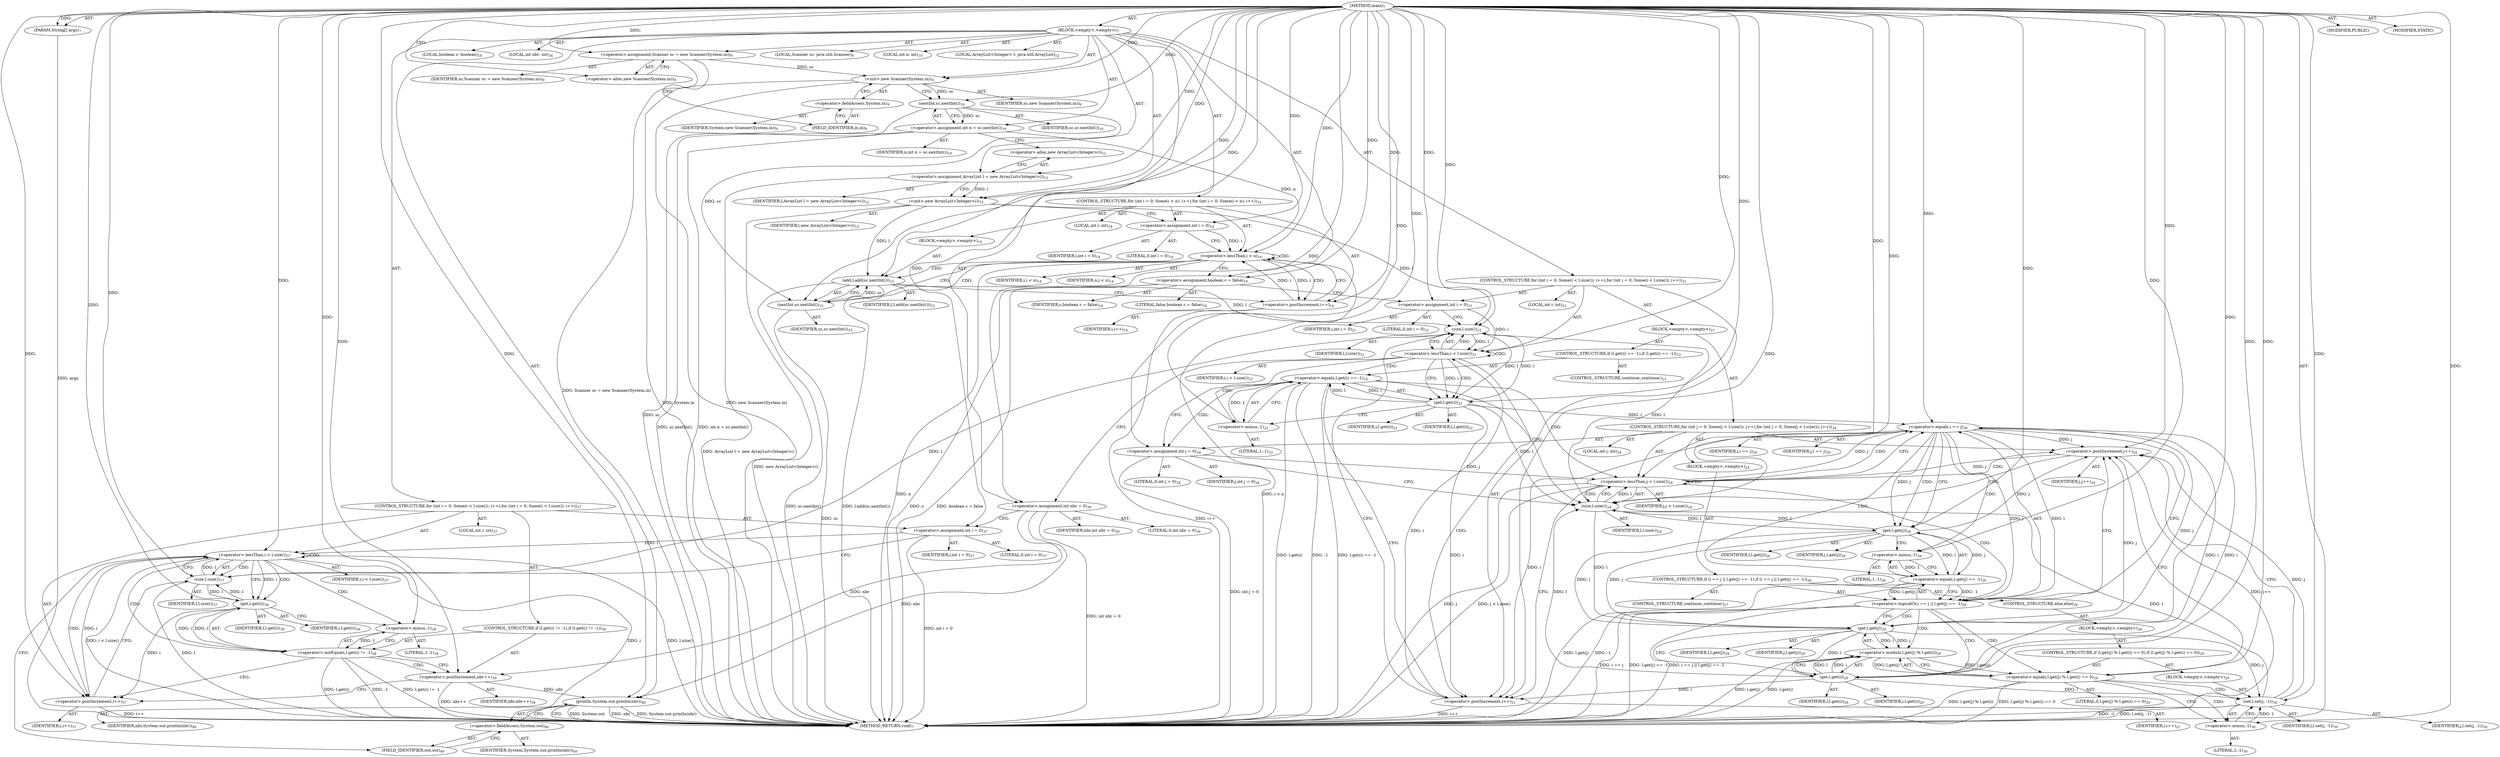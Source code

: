 digraph "main" {  
"21" [label = <(METHOD,main)<SUB>7</SUB>> ]
"22" [label = <(PARAM,String[] args)<SUB>7</SUB>> ]
"23" [label = <(BLOCK,&lt;empty&gt;,&lt;empty&gt;)<SUB>7</SUB>> ]
"4" [label = <(LOCAL,Scanner sc: java.util.Scanner)<SUB>9</SUB>> ]
"24" [label = <(&lt;operator&gt;.assignment,Scanner sc = new Scanner(System.in))<SUB>9</SUB>> ]
"25" [label = <(IDENTIFIER,sc,Scanner sc = new Scanner(System.in))<SUB>9</SUB>> ]
"26" [label = <(&lt;operator&gt;.alloc,new Scanner(System.in))<SUB>9</SUB>> ]
"27" [label = <(&lt;init&gt;,new Scanner(System.in))<SUB>9</SUB>> ]
"3" [label = <(IDENTIFIER,sc,new Scanner(System.in))<SUB>9</SUB>> ]
"28" [label = <(&lt;operator&gt;.fieldAccess,System.in)<SUB>9</SUB>> ]
"29" [label = <(IDENTIFIER,System,new Scanner(System.in))<SUB>9</SUB>> ]
"30" [label = <(FIELD_IDENTIFIER,in,in)<SUB>9</SUB>> ]
"31" [label = <(LOCAL,int n: int)<SUB>10</SUB>> ]
"32" [label = <(&lt;operator&gt;.assignment,int n = sc.nextInt())<SUB>10</SUB>> ]
"33" [label = <(IDENTIFIER,n,int n = sc.nextInt())<SUB>10</SUB>> ]
"34" [label = <(nextInt,sc.nextInt())<SUB>10</SUB>> ]
"35" [label = <(IDENTIFIER,sc,sc.nextInt())<SUB>10</SUB>> ]
"6" [label = <(LOCAL,ArrayList&lt;Integer&gt; l: java.util.ArrayList)<SUB>12</SUB>> ]
"36" [label = <(&lt;operator&gt;.assignment,ArrayList l = new ArrayList&lt;Integer&gt;())<SUB>12</SUB>> ]
"37" [label = <(IDENTIFIER,l,ArrayList l = new ArrayList&lt;Integer&gt;())<SUB>12</SUB>> ]
"38" [label = <(&lt;operator&gt;.alloc,new ArrayList&lt;Integer&gt;())<SUB>12</SUB>> ]
"39" [label = <(&lt;init&gt;,new ArrayList&lt;Integer&gt;())<SUB>12</SUB>> ]
"5" [label = <(IDENTIFIER,l,new ArrayList&lt;Integer&gt;())<SUB>12</SUB>> ]
"40" [label = <(CONTROL_STRUCTURE,for (int i = 0; Some(i &lt; n); i++),for (int i = 0; Some(i &lt; n); i++))<SUB>14</SUB>> ]
"41" [label = <(LOCAL,int i: int)<SUB>14</SUB>> ]
"42" [label = <(&lt;operator&gt;.assignment,int i = 0)<SUB>14</SUB>> ]
"43" [label = <(IDENTIFIER,i,int i = 0)<SUB>14</SUB>> ]
"44" [label = <(LITERAL,0,int i = 0)<SUB>14</SUB>> ]
"45" [label = <(&lt;operator&gt;.lessThan,i &lt; n)<SUB>14</SUB>> ]
"46" [label = <(IDENTIFIER,i,i &lt; n)<SUB>14</SUB>> ]
"47" [label = <(IDENTIFIER,n,i &lt; n)<SUB>14</SUB>> ]
"48" [label = <(&lt;operator&gt;.postIncrement,i++)<SUB>14</SUB>> ]
"49" [label = <(IDENTIFIER,i,i++)<SUB>14</SUB>> ]
"50" [label = <(BLOCK,&lt;empty&gt;,&lt;empty&gt;)<SUB>14</SUB>> ]
"51" [label = <(add,l.add(sc.nextInt()))<SUB>15</SUB>> ]
"52" [label = <(IDENTIFIER,l,l.add(sc.nextInt()))<SUB>15</SUB>> ]
"53" [label = <(nextInt,sc.nextInt())<SUB>15</SUB>> ]
"54" [label = <(IDENTIFIER,sc,sc.nextInt())<SUB>15</SUB>> ]
"55" [label = <(LOCAL,boolean c: boolean)<SUB>18</SUB>> ]
"56" [label = <(&lt;operator&gt;.assignment,boolean c = false)<SUB>18</SUB>> ]
"57" [label = <(IDENTIFIER,c,boolean c = false)<SUB>18</SUB>> ]
"58" [label = <(LITERAL,false,boolean c = false)<SUB>18</SUB>> ]
"59" [label = <(CONTROL_STRUCTURE,for (int i = 0; Some(i &lt; l.size()); i++),for (int i = 0; Some(i &lt; l.size()); i++))<SUB>21</SUB>> ]
"60" [label = <(LOCAL,int i: int)<SUB>21</SUB>> ]
"61" [label = <(&lt;operator&gt;.assignment,int i = 0)<SUB>21</SUB>> ]
"62" [label = <(IDENTIFIER,i,int i = 0)<SUB>21</SUB>> ]
"63" [label = <(LITERAL,0,int i = 0)<SUB>21</SUB>> ]
"64" [label = <(&lt;operator&gt;.lessThan,i &lt; l.size())<SUB>21</SUB>> ]
"65" [label = <(IDENTIFIER,i,i &lt; l.size())<SUB>21</SUB>> ]
"66" [label = <(size,l.size())<SUB>21</SUB>> ]
"67" [label = <(IDENTIFIER,l,l.size())<SUB>21</SUB>> ]
"68" [label = <(&lt;operator&gt;.postIncrement,i++)<SUB>21</SUB>> ]
"69" [label = <(IDENTIFIER,i,i++)<SUB>21</SUB>> ]
"70" [label = <(BLOCK,&lt;empty&gt;,&lt;empty&gt;)<SUB>21</SUB>> ]
"71" [label = <(CONTROL_STRUCTURE,if (l.get(i) == -1),if (l.get(i) == -1))<SUB>22</SUB>> ]
"72" [label = <(&lt;operator&gt;.equals,l.get(i) == -1)<SUB>22</SUB>> ]
"73" [label = <(get,l.get(i))<SUB>22</SUB>> ]
"74" [label = <(IDENTIFIER,l,l.get(i))<SUB>22</SUB>> ]
"75" [label = <(IDENTIFIER,i,l.get(i))<SUB>22</SUB>> ]
"76" [label = <(&lt;operator&gt;.minus,-1)<SUB>22</SUB>> ]
"77" [label = <(LITERAL,1,-1)<SUB>22</SUB>> ]
"78" [label = <(CONTROL_STRUCTURE,continue;,continue;)<SUB>23</SUB>> ]
"79" [label = <(CONTROL_STRUCTURE,for (int j = 0; Some(j &lt; l.size()); j++),for (int j = 0; Some(j &lt; l.size()); j++))<SUB>24</SUB>> ]
"80" [label = <(LOCAL,int j: int)<SUB>24</SUB>> ]
"81" [label = <(&lt;operator&gt;.assignment,int j = 0)<SUB>24</SUB>> ]
"82" [label = <(IDENTIFIER,j,int j = 0)<SUB>24</SUB>> ]
"83" [label = <(LITERAL,0,int j = 0)<SUB>24</SUB>> ]
"84" [label = <(&lt;operator&gt;.lessThan,j &lt; l.size())<SUB>24</SUB>> ]
"85" [label = <(IDENTIFIER,j,j &lt; l.size())<SUB>24</SUB>> ]
"86" [label = <(size,l.size())<SUB>24</SUB>> ]
"87" [label = <(IDENTIFIER,l,l.size())<SUB>24</SUB>> ]
"88" [label = <(&lt;operator&gt;.postIncrement,j++)<SUB>24</SUB>> ]
"89" [label = <(IDENTIFIER,j,j++)<SUB>24</SUB>> ]
"90" [label = <(BLOCK,&lt;empty&gt;,&lt;empty&gt;)<SUB>24</SUB>> ]
"91" [label = <(CONTROL_STRUCTURE,if (i == j || l.get(j) == -1),if (i == j || l.get(j) == -1))<SUB>26</SUB>> ]
"92" [label = <(&lt;operator&gt;.logicalOr,i == j || l.get(j) == -1)<SUB>26</SUB>> ]
"93" [label = <(&lt;operator&gt;.equals,i == j)<SUB>26</SUB>> ]
"94" [label = <(IDENTIFIER,i,i == j)<SUB>26</SUB>> ]
"95" [label = <(IDENTIFIER,j,i == j)<SUB>26</SUB>> ]
"96" [label = <(&lt;operator&gt;.equals,l.get(j) == -1)<SUB>26</SUB>> ]
"97" [label = <(get,l.get(j))<SUB>26</SUB>> ]
"98" [label = <(IDENTIFIER,l,l.get(j))<SUB>26</SUB>> ]
"99" [label = <(IDENTIFIER,j,l.get(j))<SUB>26</SUB>> ]
"100" [label = <(&lt;operator&gt;.minus,-1)<SUB>26</SUB>> ]
"101" [label = <(LITERAL,1,-1)<SUB>26</SUB>> ]
"102" [label = <(CONTROL_STRUCTURE,continue;,continue;)<SUB>27</SUB>> ]
"103" [label = <(CONTROL_STRUCTURE,else,else)<SUB>28</SUB>> ]
"104" [label = <(BLOCK,&lt;empty&gt;,&lt;empty&gt;)<SUB>28</SUB>> ]
"105" [label = <(CONTROL_STRUCTURE,if (l.get(j) % l.get(i) == 0),if (l.get(j) % l.get(i) == 0))<SUB>29</SUB>> ]
"106" [label = <(&lt;operator&gt;.equals,l.get(j) % l.get(i) == 0)<SUB>29</SUB>> ]
"107" [label = <(&lt;operator&gt;.modulo,l.get(j) % l.get(i))<SUB>29</SUB>> ]
"108" [label = <(get,l.get(j))<SUB>29</SUB>> ]
"109" [label = <(IDENTIFIER,l,l.get(j))<SUB>29</SUB>> ]
"110" [label = <(IDENTIFIER,j,l.get(j))<SUB>29</SUB>> ]
"111" [label = <(get,l.get(i))<SUB>29</SUB>> ]
"112" [label = <(IDENTIFIER,l,l.get(i))<SUB>29</SUB>> ]
"113" [label = <(IDENTIFIER,i,l.get(i))<SUB>29</SUB>> ]
"114" [label = <(LITERAL,0,l.get(j) % l.get(i) == 0)<SUB>29</SUB>> ]
"115" [label = <(BLOCK,&lt;empty&gt;,&lt;empty&gt;)<SUB>29</SUB>> ]
"116" [label = <(set,l.set(j, -1))<SUB>30</SUB>> ]
"117" [label = <(IDENTIFIER,l,l.set(j, -1))<SUB>30</SUB>> ]
"118" [label = <(IDENTIFIER,j,l.set(j, -1))<SUB>30</SUB>> ]
"119" [label = <(&lt;operator&gt;.minus,-1)<SUB>30</SUB>> ]
"120" [label = <(LITERAL,1,-1)<SUB>30</SUB>> ]
"121" [label = <(LOCAL,int nbr: int)<SUB>36</SUB>> ]
"122" [label = <(&lt;operator&gt;.assignment,int nbr = 0)<SUB>36</SUB>> ]
"123" [label = <(IDENTIFIER,nbr,int nbr = 0)<SUB>36</SUB>> ]
"124" [label = <(LITERAL,0,int nbr = 0)<SUB>36</SUB>> ]
"125" [label = <(CONTROL_STRUCTURE,for (int i = 0; Some(i &lt; l.size()); i++),for (int i = 0; Some(i &lt; l.size()); i++))<SUB>37</SUB>> ]
"126" [label = <(LOCAL,int i: int)<SUB>37</SUB>> ]
"127" [label = <(&lt;operator&gt;.assignment,int i = 0)<SUB>37</SUB>> ]
"128" [label = <(IDENTIFIER,i,int i = 0)<SUB>37</SUB>> ]
"129" [label = <(LITERAL,0,int i = 0)<SUB>37</SUB>> ]
"130" [label = <(&lt;operator&gt;.lessThan,i &lt; l.size())<SUB>37</SUB>> ]
"131" [label = <(IDENTIFIER,i,i &lt; l.size())<SUB>37</SUB>> ]
"132" [label = <(size,l.size())<SUB>37</SUB>> ]
"133" [label = <(IDENTIFIER,l,l.size())<SUB>37</SUB>> ]
"134" [label = <(&lt;operator&gt;.postIncrement,i++)<SUB>37</SUB>> ]
"135" [label = <(IDENTIFIER,i,i++)<SUB>37</SUB>> ]
"136" [label = <(CONTROL_STRUCTURE,if (l.get(i) != -1),if (l.get(i) != -1))<SUB>38</SUB>> ]
"137" [label = <(&lt;operator&gt;.notEquals,l.get(i) != -1)<SUB>38</SUB>> ]
"138" [label = <(get,l.get(i))<SUB>38</SUB>> ]
"139" [label = <(IDENTIFIER,l,l.get(i))<SUB>38</SUB>> ]
"140" [label = <(IDENTIFIER,i,l.get(i))<SUB>38</SUB>> ]
"141" [label = <(&lt;operator&gt;.minus,-1)<SUB>38</SUB>> ]
"142" [label = <(LITERAL,1,-1)<SUB>38</SUB>> ]
"143" [label = <(&lt;operator&gt;.postIncrement,nbr++)<SUB>39</SUB>> ]
"144" [label = <(IDENTIFIER,nbr,nbr++)<SUB>39</SUB>> ]
"145" [label = <(println,System.out.println(nbr))<SUB>40</SUB>> ]
"146" [label = <(&lt;operator&gt;.fieldAccess,System.out)<SUB>40</SUB>> ]
"147" [label = <(IDENTIFIER,System,System.out.println(nbr))<SUB>40</SUB>> ]
"148" [label = <(FIELD_IDENTIFIER,out,out)<SUB>40</SUB>> ]
"149" [label = <(IDENTIFIER,nbr,System.out.println(nbr))<SUB>40</SUB>> ]
"150" [label = <(MODIFIER,PUBLIC)> ]
"151" [label = <(MODIFIER,STATIC)> ]
"152" [label = <(METHOD_RETURN,void)<SUB>7</SUB>> ]
  "21" -> "22"  [ label = "AST: "] 
  "21" -> "23"  [ label = "AST: "] 
  "21" -> "150"  [ label = "AST: "] 
  "21" -> "151"  [ label = "AST: "] 
  "21" -> "152"  [ label = "AST: "] 
  "23" -> "4"  [ label = "AST: "] 
  "23" -> "24"  [ label = "AST: "] 
  "23" -> "27"  [ label = "AST: "] 
  "23" -> "31"  [ label = "AST: "] 
  "23" -> "32"  [ label = "AST: "] 
  "23" -> "6"  [ label = "AST: "] 
  "23" -> "36"  [ label = "AST: "] 
  "23" -> "39"  [ label = "AST: "] 
  "23" -> "40"  [ label = "AST: "] 
  "23" -> "55"  [ label = "AST: "] 
  "23" -> "56"  [ label = "AST: "] 
  "23" -> "59"  [ label = "AST: "] 
  "23" -> "121"  [ label = "AST: "] 
  "23" -> "122"  [ label = "AST: "] 
  "23" -> "125"  [ label = "AST: "] 
  "23" -> "145"  [ label = "AST: "] 
  "24" -> "25"  [ label = "AST: "] 
  "24" -> "26"  [ label = "AST: "] 
  "27" -> "3"  [ label = "AST: "] 
  "27" -> "28"  [ label = "AST: "] 
  "28" -> "29"  [ label = "AST: "] 
  "28" -> "30"  [ label = "AST: "] 
  "32" -> "33"  [ label = "AST: "] 
  "32" -> "34"  [ label = "AST: "] 
  "34" -> "35"  [ label = "AST: "] 
  "36" -> "37"  [ label = "AST: "] 
  "36" -> "38"  [ label = "AST: "] 
  "39" -> "5"  [ label = "AST: "] 
  "40" -> "41"  [ label = "AST: "] 
  "40" -> "42"  [ label = "AST: "] 
  "40" -> "45"  [ label = "AST: "] 
  "40" -> "48"  [ label = "AST: "] 
  "40" -> "50"  [ label = "AST: "] 
  "42" -> "43"  [ label = "AST: "] 
  "42" -> "44"  [ label = "AST: "] 
  "45" -> "46"  [ label = "AST: "] 
  "45" -> "47"  [ label = "AST: "] 
  "48" -> "49"  [ label = "AST: "] 
  "50" -> "51"  [ label = "AST: "] 
  "51" -> "52"  [ label = "AST: "] 
  "51" -> "53"  [ label = "AST: "] 
  "53" -> "54"  [ label = "AST: "] 
  "56" -> "57"  [ label = "AST: "] 
  "56" -> "58"  [ label = "AST: "] 
  "59" -> "60"  [ label = "AST: "] 
  "59" -> "61"  [ label = "AST: "] 
  "59" -> "64"  [ label = "AST: "] 
  "59" -> "68"  [ label = "AST: "] 
  "59" -> "70"  [ label = "AST: "] 
  "61" -> "62"  [ label = "AST: "] 
  "61" -> "63"  [ label = "AST: "] 
  "64" -> "65"  [ label = "AST: "] 
  "64" -> "66"  [ label = "AST: "] 
  "66" -> "67"  [ label = "AST: "] 
  "68" -> "69"  [ label = "AST: "] 
  "70" -> "71"  [ label = "AST: "] 
  "70" -> "79"  [ label = "AST: "] 
  "71" -> "72"  [ label = "AST: "] 
  "71" -> "78"  [ label = "AST: "] 
  "72" -> "73"  [ label = "AST: "] 
  "72" -> "76"  [ label = "AST: "] 
  "73" -> "74"  [ label = "AST: "] 
  "73" -> "75"  [ label = "AST: "] 
  "76" -> "77"  [ label = "AST: "] 
  "79" -> "80"  [ label = "AST: "] 
  "79" -> "81"  [ label = "AST: "] 
  "79" -> "84"  [ label = "AST: "] 
  "79" -> "88"  [ label = "AST: "] 
  "79" -> "90"  [ label = "AST: "] 
  "81" -> "82"  [ label = "AST: "] 
  "81" -> "83"  [ label = "AST: "] 
  "84" -> "85"  [ label = "AST: "] 
  "84" -> "86"  [ label = "AST: "] 
  "86" -> "87"  [ label = "AST: "] 
  "88" -> "89"  [ label = "AST: "] 
  "90" -> "91"  [ label = "AST: "] 
  "91" -> "92"  [ label = "AST: "] 
  "91" -> "102"  [ label = "AST: "] 
  "91" -> "103"  [ label = "AST: "] 
  "92" -> "93"  [ label = "AST: "] 
  "92" -> "96"  [ label = "AST: "] 
  "93" -> "94"  [ label = "AST: "] 
  "93" -> "95"  [ label = "AST: "] 
  "96" -> "97"  [ label = "AST: "] 
  "96" -> "100"  [ label = "AST: "] 
  "97" -> "98"  [ label = "AST: "] 
  "97" -> "99"  [ label = "AST: "] 
  "100" -> "101"  [ label = "AST: "] 
  "103" -> "104"  [ label = "AST: "] 
  "104" -> "105"  [ label = "AST: "] 
  "105" -> "106"  [ label = "AST: "] 
  "105" -> "115"  [ label = "AST: "] 
  "106" -> "107"  [ label = "AST: "] 
  "106" -> "114"  [ label = "AST: "] 
  "107" -> "108"  [ label = "AST: "] 
  "107" -> "111"  [ label = "AST: "] 
  "108" -> "109"  [ label = "AST: "] 
  "108" -> "110"  [ label = "AST: "] 
  "111" -> "112"  [ label = "AST: "] 
  "111" -> "113"  [ label = "AST: "] 
  "115" -> "116"  [ label = "AST: "] 
  "116" -> "117"  [ label = "AST: "] 
  "116" -> "118"  [ label = "AST: "] 
  "116" -> "119"  [ label = "AST: "] 
  "119" -> "120"  [ label = "AST: "] 
  "122" -> "123"  [ label = "AST: "] 
  "122" -> "124"  [ label = "AST: "] 
  "125" -> "126"  [ label = "AST: "] 
  "125" -> "127"  [ label = "AST: "] 
  "125" -> "130"  [ label = "AST: "] 
  "125" -> "134"  [ label = "AST: "] 
  "125" -> "136"  [ label = "AST: "] 
  "127" -> "128"  [ label = "AST: "] 
  "127" -> "129"  [ label = "AST: "] 
  "130" -> "131"  [ label = "AST: "] 
  "130" -> "132"  [ label = "AST: "] 
  "132" -> "133"  [ label = "AST: "] 
  "134" -> "135"  [ label = "AST: "] 
  "136" -> "137"  [ label = "AST: "] 
  "136" -> "143"  [ label = "AST: "] 
  "137" -> "138"  [ label = "AST: "] 
  "137" -> "141"  [ label = "AST: "] 
  "138" -> "139"  [ label = "AST: "] 
  "138" -> "140"  [ label = "AST: "] 
  "141" -> "142"  [ label = "AST: "] 
  "143" -> "144"  [ label = "AST: "] 
  "145" -> "146"  [ label = "AST: "] 
  "145" -> "149"  [ label = "AST: "] 
  "146" -> "147"  [ label = "AST: "] 
  "146" -> "148"  [ label = "AST: "] 
  "24" -> "30"  [ label = "CFG: "] 
  "27" -> "34"  [ label = "CFG: "] 
  "32" -> "38"  [ label = "CFG: "] 
  "36" -> "39"  [ label = "CFG: "] 
  "39" -> "42"  [ label = "CFG: "] 
  "56" -> "61"  [ label = "CFG: "] 
  "122" -> "127"  [ label = "CFG: "] 
  "145" -> "152"  [ label = "CFG: "] 
  "26" -> "24"  [ label = "CFG: "] 
  "28" -> "27"  [ label = "CFG: "] 
  "34" -> "32"  [ label = "CFG: "] 
  "38" -> "36"  [ label = "CFG: "] 
  "42" -> "45"  [ label = "CFG: "] 
  "45" -> "53"  [ label = "CFG: "] 
  "45" -> "56"  [ label = "CFG: "] 
  "48" -> "45"  [ label = "CFG: "] 
  "61" -> "66"  [ label = "CFG: "] 
  "64" -> "73"  [ label = "CFG: "] 
  "64" -> "122"  [ label = "CFG: "] 
  "68" -> "66"  [ label = "CFG: "] 
  "127" -> "132"  [ label = "CFG: "] 
  "130" -> "138"  [ label = "CFG: "] 
  "130" -> "148"  [ label = "CFG: "] 
  "134" -> "132"  [ label = "CFG: "] 
  "146" -> "145"  [ label = "CFG: "] 
  "30" -> "28"  [ label = "CFG: "] 
  "51" -> "48"  [ label = "CFG: "] 
  "66" -> "64"  [ label = "CFG: "] 
  "132" -> "130"  [ label = "CFG: "] 
  "137" -> "143"  [ label = "CFG: "] 
  "137" -> "134"  [ label = "CFG: "] 
  "143" -> "134"  [ label = "CFG: "] 
  "148" -> "146"  [ label = "CFG: "] 
  "53" -> "51"  [ label = "CFG: "] 
  "72" -> "68"  [ label = "CFG: "] 
  "72" -> "81"  [ label = "CFG: "] 
  "81" -> "86"  [ label = "CFG: "] 
  "84" -> "93"  [ label = "CFG: "] 
  "84" -> "68"  [ label = "CFG: "] 
  "88" -> "86"  [ label = "CFG: "] 
  "138" -> "141"  [ label = "CFG: "] 
  "141" -> "137"  [ label = "CFG: "] 
  "73" -> "76"  [ label = "CFG: "] 
  "76" -> "72"  [ label = "CFG: "] 
  "86" -> "84"  [ label = "CFG: "] 
  "92" -> "88"  [ label = "CFG: "] 
  "92" -> "108"  [ label = "CFG: "] 
  "93" -> "92"  [ label = "CFG: "] 
  "93" -> "97"  [ label = "CFG: "] 
  "96" -> "92"  [ label = "CFG: "] 
  "97" -> "100"  [ label = "CFG: "] 
  "100" -> "96"  [ label = "CFG: "] 
  "106" -> "119"  [ label = "CFG: "] 
  "106" -> "88"  [ label = "CFG: "] 
  "107" -> "106"  [ label = "CFG: "] 
  "116" -> "88"  [ label = "CFG: "] 
  "108" -> "111"  [ label = "CFG: "] 
  "111" -> "107"  [ label = "CFG: "] 
  "119" -> "116"  [ label = "CFG: "] 
  "21" -> "26"  [ label = "CFG: "] 
  "22" -> "152"  [ label = "DDG: args"] 
  "24" -> "152"  [ label = "DDG: Scanner sc = new Scanner(System.in)"] 
  "27" -> "152"  [ label = "DDG: System.in"] 
  "27" -> "152"  [ label = "DDG: new Scanner(System.in)"] 
  "34" -> "152"  [ label = "DDG: sc"] 
  "32" -> "152"  [ label = "DDG: sc.nextInt()"] 
  "32" -> "152"  [ label = "DDG: int n = sc.nextInt()"] 
  "36" -> "152"  [ label = "DDG: ArrayList l = new ArrayList&lt;Integer&gt;()"] 
  "39" -> "152"  [ label = "DDG: new ArrayList&lt;Integer&gt;()"] 
  "45" -> "152"  [ label = "DDG: n"] 
  "45" -> "152"  [ label = "DDG: i &lt; n"] 
  "56" -> "152"  [ label = "DDG: c"] 
  "56" -> "152"  [ label = "DDG: boolean c = false"] 
  "122" -> "152"  [ label = "DDG: int nbr = 0"] 
  "127" -> "152"  [ label = "DDG: int i = 0"] 
  "130" -> "152"  [ label = "DDG: i"] 
  "132" -> "152"  [ label = "DDG: l"] 
  "130" -> "152"  [ label = "DDG: l.size()"] 
  "130" -> "152"  [ label = "DDG: i &lt; l.size()"] 
  "145" -> "152"  [ label = "DDG: System.out"] 
  "145" -> "152"  [ label = "DDG: nbr"] 
  "145" -> "152"  [ label = "DDG: System.out.println(nbr)"] 
  "137" -> "152"  [ label = "DDG: l.get(i)"] 
  "137" -> "152"  [ label = "DDG: -1"] 
  "137" -> "152"  [ label = "DDG: l.get(i) != -1"] 
  "143" -> "152"  [ label = "DDG: nbr++"] 
  "134" -> "152"  [ label = "DDG: i++"] 
  "72" -> "152"  [ label = "DDG: l.get(i)"] 
  "72" -> "152"  [ label = "DDG: -1"] 
  "72" -> "152"  [ label = "DDG: l.get(i) == -1"] 
  "81" -> "152"  [ label = "DDG: int j = 0"] 
  "84" -> "152"  [ label = "DDG: j"] 
  "84" -> "152"  [ label = "DDG: j &lt; l.size()"] 
  "92" -> "152"  [ label = "DDG: i == j"] 
  "96" -> "152"  [ label = "DDG: l.get(j)"] 
  "96" -> "152"  [ label = "DDG: -1"] 
  "92" -> "152"  [ label = "DDG: l.get(j) == -1"] 
  "92" -> "152"  [ label = "DDG: i == j || l.get(j) == -1"] 
  "107" -> "152"  [ label = "DDG: l.get(j)"] 
  "107" -> "152"  [ label = "DDG: l.get(i)"] 
  "106" -> "152"  [ label = "DDG: l.get(j) % l.get(i)"] 
  "106" -> "152"  [ label = "DDG: l.get(j) % l.get(i) == 0"] 
  "116" -> "152"  [ label = "DDG: -1"] 
  "116" -> "152"  [ label = "DDG: l.set(j, -1)"] 
  "88" -> "152"  [ label = "DDG: j++"] 
  "68" -> "152"  [ label = "DDG: i++"] 
  "53" -> "152"  [ label = "DDG: sc"] 
  "51" -> "152"  [ label = "DDG: sc.nextInt()"] 
  "51" -> "152"  [ label = "DDG: l.add(sc.nextInt())"] 
  "48" -> "152"  [ label = "DDG: i++"] 
  "21" -> "22"  [ label = "DDG: "] 
  "21" -> "24"  [ label = "DDG: "] 
  "34" -> "32"  [ label = "DDG: sc"] 
  "21" -> "36"  [ label = "DDG: "] 
  "21" -> "56"  [ label = "DDG: "] 
  "21" -> "122"  [ label = "DDG: "] 
  "24" -> "27"  [ label = "DDG: sc"] 
  "21" -> "27"  [ label = "DDG: "] 
  "36" -> "39"  [ label = "DDG: l"] 
  "21" -> "39"  [ label = "DDG: "] 
  "21" -> "42"  [ label = "DDG: "] 
  "21" -> "61"  [ label = "DDG: "] 
  "21" -> "127"  [ label = "DDG: "] 
  "122" -> "145"  [ label = "DDG: nbr"] 
  "143" -> "145"  [ label = "DDG: nbr"] 
  "21" -> "145"  [ label = "DDG: "] 
  "27" -> "34"  [ label = "DDG: sc"] 
  "21" -> "34"  [ label = "DDG: "] 
  "42" -> "45"  [ label = "DDG: i"] 
  "48" -> "45"  [ label = "DDG: i"] 
  "21" -> "45"  [ label = "DDG: "] 
  "32" -> "45"  [ label = "DDG: n"] 
  "45" -> "48"  [ label = "DDG: i"] 
  "21" -> "48"  [ label = "DDG: "] 
  "61" -> "64"  [ label = "DDG: i"] 
  "68" -> "64"  [ label = "DDG: i"] 
  "21" -> "64"  [ label = "DDG: "] 
  "66" -> "64"  [ label = "DDG: l"] 
  "73" -> "68"  [ label = "DDG: i"] 
  "93" -> "68"  [ label = "DDG: i"] 
  "111" -> "68"  [ label = "DDG: i"] 
  "21" -> "68"  [ label = "DDG: "] 
  "127" -> "130"  [ label = "DDG: i"] 
  "134" -> "130"  [ label = "DDG: i"] 
  "21" -> "130"  [ label = "DDG: "] 
  "132" -> "130"  [ label = "DDG: l"] 
  "138" -> "134"  [ label = "DDG: i"] 
  "21" -> "134"  [ label = "DDG: "] 
  "39" -> "51"  [ label = "DDG: l"] 
  "21" -> "51"  [ label = "DDG: "] 
  "53" -> "51"  [ label = "DDG: sc"] 
  "39" -> "66"  [ label = "DDG: l"] 
  "73" -> "66"  [ label = "DDG: l"] 
  "86" -> "66"  [ label = "DDG: l"] 
  "51" -> "66"  [ label = "DDG: l"] 
  "21" -> "66"  [ label = "DDG: "] 
  "21" -> "81"  [ label = "DDG: "] 
  "66" -> "132"  [ label = "DDG: l"] 
  "138" -> "132"  [ label = "DDG: l"] 
  "21" -> "132"  [ label = "DDG: "] 
  "138" -> "137"  [ label = "DDG: l"] 
  "138" -> "137"  [ label = "DDG: i"] 
  "141" -> "137"  [ label = "DDG: 1"] 
  "122" -> "143"  [ label = "DDG: nbr"] 
  "21" -> "143"  [ label = "DDG: "] 
  "34" -> "53"  [ label = "DDG: sc"] 
  "21" -> "53"  [ label = "DDG: "] 
  "73" -> "72"  [ label = "DDG: l"] 
  "73" -> "72"  [ label = "DDG: i"] 
  "76" -> "72"  [ label = "DDG: 1"] 
  "81" -> "84"  [ label = "DDG: j"] 
  "88" -> "84"  [ label = "DDG: j"] 
  "21" -> "84"  [ label = "DDG: "] 
  "86" -> "84"  [ label = "DDG: l"] 
  "93" -> "88"  [ label = "DDG: j"] 
  "97" -> "88"  [ label = "DDG: j"] 
  "108" -> "88"  [ label = "DDG: j"] 
  "116" -> "88"  [ label = "DDG: j"] 
  "21" -> "88"  [ label = "DDG: "] 
  "132" -> "138"  [ label = "DDG: l"] 
  "21" -> "138"  [ label = "DDG: "] 
  "130" -> "138"  [ label = "DDG: i"] 
  "21" -> "141"  [ label = "DDG: "] 
  "66" -> "73"  [ label = "DDG: l"] 
  "21" -> "73"  [ label = "DDG: "] 
  "64" -> "73"  [ label = "DDG: i"] 
  "21" -> "76"  [ label = "DDG: "] 
  "73" -> "86"  [ label = "DDG: l"] 
  "97" -> "86"  [ label = "DDG: l"] 
  "111" -> "86"  [ label = "DDG: l"] 
  "116" -> "86"  [ label = "DDG: l"] 
  "21" -> "86"  [ label = "DDG: "] 
  "93" -> "92"  [ label = "DDG: i"] 
  "93" -> "92"  [ label = "DDG: j"] 
  "96" -> "92"  [ label = "DDG: l.get(j)"] 
  "96" -> "92"  [ label = "DDG: -1"] 
  "73" -> "93"  [ label = "DDG: i"] 
  "111" -> "93"  [ label = "DDG: i"] 
  "21" -> "93"  [ label = "DDG: "] 
  "84" -> "93"  [ label = "DDG: j"] 
  "97" -> "96"  [ label = "DDG: l"] 
  "97" -> "96"  [ label = "DDG: j"] 
  "100" -> "96"  [ label = "DDG: 1"] 
  "86" -> "97"  [ label = "DDG: l"] 
  "21" -> "97"  [ label = "DDG: "] 
  "93" -> "97"  [ label = "DDG: j"] 
  "21" -> "100"  [ label = "DDG: "] 
  "107" -> "106"  [ label = "DDG: l.get(j)"] 
  "107" -> "106"  [ label = "DDG: l.get(i)"] 
  "21" -> "106"  [ label = "DDG: "] 
  "108" -> "107"  [ label = "DDG: l"] 
  "108" -> "107"  [ label = "DDG: j"] 
  "111" -> "107"  [ label = "DDG: l"] 
  "111" -> "107"  [ label = "DDG: i"] 
  "111" -> "116"  [ label = "DDG: l"] 
  "21" -> "116"  [ label = "DDG: "] 
  "108" -> "116"  [ label = "DDG: j"] 
  "119" -> "116"  [ label = "DDG: 1"] 
  "86" -> "108"  [ label = "DDG: l"] 
  "97" -> "108"  [ label = "DDG: l"] 
  "21" -> "108"  [ label = "DDG: "] 
  "93" -> "108"  [ label = "DDG: j"] 
  "97" -> "108"  [ label = "DDG: j"] 
  "108" -> "111"  [ label = "DDG: l"] 
  "21" -> "111"  [ label = "DDG: "] 
  "93" -> "111"  [ label = "DDG: i"] 
  "21" -> "119"  [ label = "DDG: "] 
  "45" -> "48"  [ label = "CDG: "] 
  "45" -> "51"  [ label = "CDG: "] 
  "45" -> "45"  [ label = "CDG: "] 
  "45" -> "53"  [ label = "CDG: "] 
  "64" -> "68"  [ label = "CDG: "] 
  "64" -> "73"  [ label = "CDG: "] 
  "64" -> "64"  [ label = "CDG: "] 
  "64" -> "66"  [ label = "CDG: "] 
  "64" -> "72"  [ label = "CDG: "] 
  "64" -> "76"  [ label = "CDG: "] 
  "130" -> "141"  [ label = "CDG: "] 
  "130" -> "132"  [ label = "CDG: "] 
  "130" -> "134"  [ label = "CDG: "] 
  "130" -> "138"  [ label = "CDG: "] 
  "130" -> "137"  [ label = "CDG: "] 
  "130" -> "130"  [ label = "CDG: "] 
  "137" -> "143"  [ label = "CDG: "] 
  "72" -> "81"  [ label = "CDG: "] 
  "72" -> "84"  [ label = "CDG: "] 
  "72" -> "86"  [ label = "CDG: "] 
  "84" -> "84"  [ label = "CDG: "] 
  "84" -> "92"  [ label = "CDG: "] 
  "84" -> "93"  [ label = "CDG: "] 
  "84" -> "88"  [ label = "CDG: "] 
  "84" -> "86"  [ label = "CDG: "] 
  "92" -> "107"  [ label = "CDG: "] 
  "92" -> "106"  [ label = "CDG: "] 
  "92" -> "108"  [ label = "CDG: "] 
  "92" -> "111"  [ label = "CDG: "] 
  "93" -> "96"  [ label = "CDG: "] 
  "93" -> "97"  [ label = "CDG: "] 
  "93" -> "100"  [ label = "CDG: "] 
  "106" -> "116"  [ label = "CDG: "] 
  "106" -> "119"  [ label = "CDG: "] 
}
